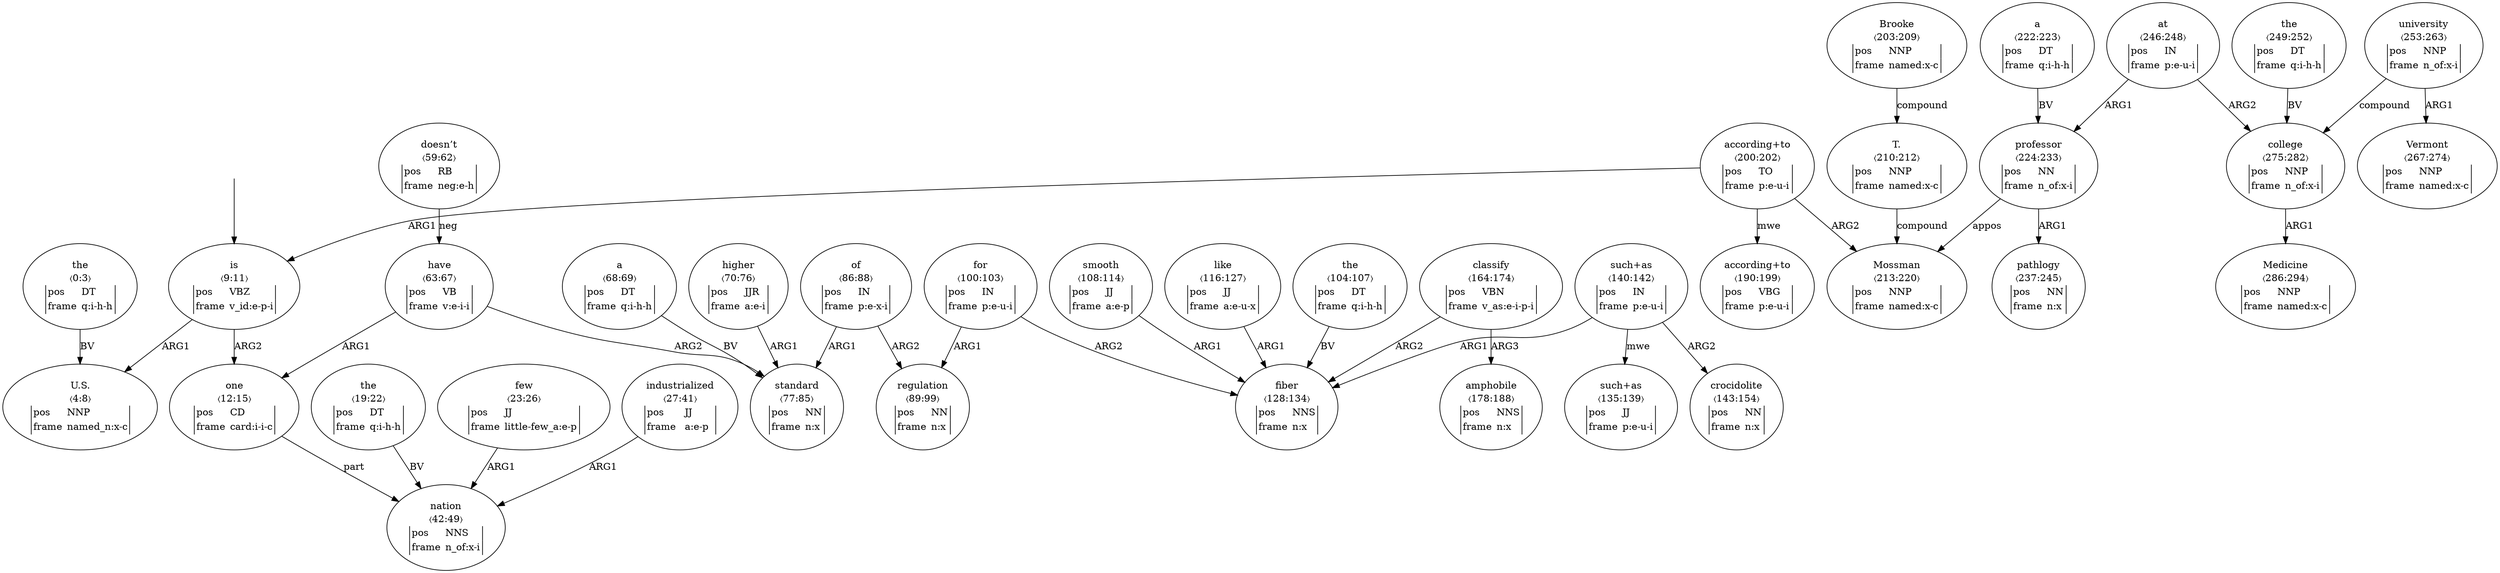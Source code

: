 digraph "20003020" {
  top [ style=invis ];
  top -> 2;
  0 [ label=<<table align="center" border="0" cellspacing="0"><tr><td colspan="2">the</td></tr><tr><td colspan="2">〈0:3〉</td></tr><tr><td sides="l" border="1" align="left">pos</td><td sides="r" border="1" align="left">DT</td></tr><tr><td sides="l" border="1" align="left">frame</td><td sides="r" border="1" align="left">q:i-h-h</td></tr></table>> ];
  1 [ label=<<table align="center" border="0" cellspacing="0"><tr><td colspan="2">U.S.</td></tr><tr><td colspan="2">〈4:8〉</td></tr><tr><td sides="l" border="1" align="left">pos</td><td sides="r" border="1" align="left">NNP</td></tr><tr><td sides="l" border="1" align="left">frame</td><td sides="r" border="1" align="left">named_n:x-c</td></tr></table>> ];
  2 [ label=<<table align="center" border="0" cellspacing="0"><tr><td colspan="2">is</td></tr><tr><td colspan="2">〈9:11〉</td></tr><tr><td sides="l" border="1" align="left">pos</td><td sides="r" border="1" align="left">VBZ</td></tr><tr><td sides="l" border="1" align="left">frame</td><td sides="r" border="1" align="left">v_id:e-p-i</td></tr></table>> ];
  3 [ label=<<table align="center" border="0" cellspacing="0"><tr><td colspan="2">one</td></tr><tr><td colspan="2">〈12:15〉</td></tr><tr><td sides="l" border="1" align="left">pos</td><td sides="r" border="1" align="left">CD</td></tr><tr><td sides="l" border="1" align="left">frame</td><td sides="r" border="1" align="left">card:i-i-c</td></tr></table>> ];
  5 [ label=<<table align="center" border="0" cellspacing="0"><tr><td colspan="2">the</td></tr><tr><td colspan="2">〈19:22〉</td></tr><tr><td sides="l" border="1" align="left">pos</td><td sides="r" border="1" align="left">DT</td></tr><tr><td sides="l" border="1" align="left">frame</td><td sides="r" border="1" align="left">q:i-h-h</td></tr></table>> ];
  6 [ label=<<table align="center" border="0" cellspacing="0"><tr><td colspan="2">few</td></tr><tr><td colspan="2">〈23:26〉</td></tr><tr><td sides="l" border="1" align="left">pos</td><td sides="r" border="1" align="left">JJ</td></tr><tr><td sides="l" border="1" align="left">frame</td><td sides="r" border="1" align="left">little-few_a:e-p</td></tr></table>> ];
  7 [ label=<<table align="center" border="0" cellspacing="0"><tr><td colspan="2">industrialized</td></tr><tr><td colspan="2">〈27:41〉</td></tr><tr><td sides="l" border="1" align="left">pos</td><td sides="r" border="1" align="left">JJ</td></tr><tr><td sides="l" border="1" align="left">frame</td><td sides="r" border="1" align="left">a:e-p</td></tr></table>> ];
  8 [ label=<<table align="center" border="0" cellspacing="0"><tr><td colspan="2">nation</td></tr><tr><td colspan="2">〈42:49〉</td></tr><tr><td sides="l" border="1" align="left">pos</td><td sides="r" border="1" align="left">NNS</td></tr><tr><td sides="l" border="1" align="left">frame</td><td sides="r" border="1" align="left">n_of:x-i</td></tr></table>> ];
  11 [ label=<<table align="center" border="0" cellspacing="0"><tr><td colspan="2">doesn’t</td></tr><tr><td colspan="2">〈59:62〉</td></tr><tr><td sides="l" border="1" align="left">pos</td><td sides="r" border="1" align="left">RB</td></tr><tr><td sides="l" border="1" align="left">frame</td><td sides="r" border="1" align="left">neg:e-h</td></tr></table>> ];
  12 [ label=<<table align="center" border="0" cellspacing="0"><tr><td colspan="2">have</td></tr><tr><td colspan="2">〈63:67〉</td></tr><tr><td sides="l" border="1" align="left">pos</td><td sides="r" border="1" align="left">VB</td></tr><tr><td sides="l" border="1" align="left">frame</td><td sides="r" border="1" align="left">v:e-i-i</td></tr></table>> ];
  13 [ label=<<table align="center" border="0" cellspacing="0"><tr><td colspan="2">a</td></tr><tr><td colspan="2">〈68:69〉</td></tr><tr><td sides="l" border="1" align="left">pos</td><td sides="r" border="1" align="left">DT</td></tr><tr><td sides="l" border="1" align="left">frame</td><td sides="r" border="1" align="left">q:i-h-h</td></tr></table>> ];
  14 [ label=<<table align="center" border="0" cellspacing="0"><tr><td colspan="2">higher</td></tr><tr><td colspan="2">〈70:76〉</td></tr><tr><td sides="l" border="1" align="left">pos</td><td sides="r" border="1" align="left">JJR</td></tr><tr><td sides="l" border="1" align="left">frame</td><td sides="r" border="1" align="left">a:e-i</td></tr></table>> ];
  15 [ label=<<table align="center" border="0" cellspacing="0"><tr><td colspan="2">standard</td></tr><tr><td colspan="2">〈77:85〉</td></tr><tr><td sides="l" border="1" align="left">pos</td><td sides="r" border="1" align="left">NN</td></tr><tr><td sides="l" border="1" align="left">frame</td><td sides="r" border="1" align="left">n:x</td></tr></table>> ];
  16 [ label=<<table align="center" border="0" cellspacing="0"><tr><td colspan="2">of</td></tr><tr><td colspan="2">〈86:88〉</td></tr><tr><td sides="l" border="1" align="left">pos</td><td sides="r" border="1" align="left">IN</td></tr><tr><td sides="l" border="1" align="left">frame</td><td sides="r" border="1" align="left">p:e-x-i</td></tr></table>> ];
  17 [ label=<<table align="center" border="0" cellspacing="0"><tr><td colspan="2">regulation</td></tr><tr><td colspan="2">〈89:99〉</td></tr><tr><td sides="l" border="1" align="left">pos</td><td sides="r" border="1" align="left">NN</td></tr><tr><td sides="l" border="1" align="left">frame</td><td sides="r" border="1" align="left">n:x</td></tr></table>> ];
  18 [ label=<<table align="center" border="0" cellspacing="0"><tr><td colspan="2">for</td></tr><tr><td colspan="2">〈100:103〉</td></tr><tr><td sides="l" border="1" align="left">pos</td><td sides="r" border="1" align="left">IN</td></tr><tr><td sides="l" border="1" align="left">frame</td><td sides="r" border="1" align="left">p:e-u-i</td></tr></table>> ];
  19 [ label=<<table align="center" border="0" cellspacing="0"><tr><td colspan="2">the</td></tr><tr><td colspan="2">〈104:107〉</td></tr><tr><td sides="l" border="1" align="left">pos</td><td sides="r" border="1" align="left">DT</td></tr><tr><td sides="l" border="1" align="left">frame</td><td sides="r" border="1" align="left">q:i-h-h</td></tr></table>> ];
  20 [ label=<<table align="center" border="0" cellspacing="0"><tr><td colspan="2">smooth</td></tr><tr><td colspan="2">〈108:114〉</td></tr><tr><td sides="l" border="1" align="left">pos</td><td sides="r" border="1" align="left">JJ</td></tr><tr><td sides="l" border="1" align="left">frame</td><td sides="r" border="1" align="left">a:e-p</td></tr></table>> ];
  22 [ label=<<table align="center" border="0" cellspacing="0"><tr><td colspan="2">like</td></tr><tr><td colspan="2">〈116:127〉</td></tr><tr><td sides="l" border="1" align="left">pos</td><td sides="r" border="1" align="left">JJ</td></tr><tr><td sides="l" border="1" align="left">frame</td><td sides="r" border="1" align="left">a:e-u-x</td></tr></table>> ];
  23 [ label=<<table align="center" border="0" cellspacing="0"><tr><td colspan="2">fiber</td></tr><tr><td colspan="2">〈128:134〉</td></tr><tr><td sides="l" border="1" align="left">pos</td><td sides="r" border="1" align="left">NNS</td></tr><tr><td sides="l" border="1" align="left">frame</td><td sides="r" border="1" align="left">n:x</td></tr></table>> ];
  24 [ label=<<table align="center" border="0" cellspacing="0"><tr><td colspan="2">such+as</td></tr><tr><td colspan="2">〈135:139〉</td></tr><tr><td sides="l" border="1" align="left">pos</td><td sides="r" border="1" align="left">JJ</td></tr><tr><td sides="l" border="1" align="left">frame</td><td sides="r" border="1" align="left">p:e-u-i</td></tr></table>> ];
  25 [ label=<<table align="center" border="0" cellspacing="0"><tr><td colspan="2">such+as</td></tr><tr><td colspan="2">〈140:142〉</td></tr><tr><td sides="l" border="1" align="left">pos</td><td sides="r" border="1" align="left">IN</td></tr><tr><td sides="l" border="1" align="left">frame</td><td sides="r" border="1" align="left">p:e-u-i</td></tr></table>> ];
  26 [ label=<<table align="center" border="0" cellspacing="0"><tr><td colspan="2">crocidolite</td></tr><tr><td colspan="2">〈143:154〉</td></tr><tr><td sides="l" border="1" align="left">pos</td><td sides="r" border="1" align="left">NN</td></tr><tr><td sides="l" border="1" align="left">frame</td><td sides="r" border="1" align="left">n:x</td></tr></table>> ];
  29 [ label=<<table align="center" border="0" cellspacing="0"><tr><td colspan="2">classify</td></tr><tr><td colspan="2">〈164:174〉</td></tr><tr><td sides="l" border="1" align="left">pos</td><td sides="r" border="1" align="left">VBN</td></tr><tr><td sides="l" border="1" align="left">frame</td><td sides="r" border="1" align="left">v_as:e-i-p-i</td></tr></table>> ];
  31 [ label=<<table align="center" border="0" cellspacing="0"><tr><td colspan="2">amphobile</td></tr><tr><td colspan="2">〈178:188〉</td></tr><tr><td sides="l" border="1" align="left">pos</td><td sides="r" border="1" align="left">NNS</td></tr><tr><td sides="l" border="1" align="left">frame</td><td sides="r" border="1" align="left">n:x</td></tr></table>> ];
  33 [ label=<<table align="center" border="0" cellspacing="0"><tr><td colspan="2">according+to</td></tr><tr><td colspan="2">〈190:199〉</td></tr><tr><td sides="l" border="1" align="left">pos</td><td sides="r" border="1" align="left">VBG</td></tr><tr><td sides="l" border="1" align="left">frame</td><td sides="r" border="1" align="left">p:e-u-i</td></tr></table>> ];
  34 [ label=<<table align="center" border="0" cellspacing="0"><tr><td colspan="2">according+to</td></tr><tr><td colspan="2">〈200:202〉</td></tr><tr><td sides="l" border="1" align="left">pos</td><td sides="r" border="1" align="left">TO</td></tr><tr><td sides="l" border="1" align="left">frame</td><td sides="r" border="1" align="left">p:e-u-i</td></tr></table>> ];
  35 [ label=<<table align="center" border="0" cellspacing="0"><tr><td colspan="2">Brooke</td></tr><tr><td colspan="2">〈203:209〉</td></tr><tr><td sides="l" border="1" align="left">pos</td><td sides="r" border="1" align="left">NNP</td></tr><tr><td sides="l" border="1" align="left">frame</td><td sides="r" border="1" align="left">named:x-c</td></tr></table>> ];
  36 [ label=<<table align="center" border="0" cellspacing="0"><tr><td colspan="2">T.</td></tr><tr><td colspan="2">〈210:212〉</td></tr><tr><td sides="l" border="1" align="left">pos</td><td sides="r" border="1" align="left">NNP</td></tr><tr><td sides="l" border="1" align="left">frame</td><td sides="r" border="1" align="left">named:x-c</td></tr></table>> ];
  37 [ label=<<table align="center" border="0" cellspacing="0"><tr><td colspan="2">Mossman</td></tr><tr><td colspan="2">〈213:220〉</td></tr><tr><td sides="l" border="1" align="left">pos</td><td sides="r" border="1" align="left">NNP</td></tr><tr><td sides="l" border="1" align="left">frame</td><td sides="r" border="1" align="left">named:x-c</td></tr></table>> ];
  39 [ label=<<table align="center" border="0" cellspacing="0"><tr><td colspan="2">a</td></tr><tr><td colspan="2">〈222:223〉</td></tr><tr><td sides="l" border="1" align="left">pos</td><td sides="r" border="1" align="left">DT</td></tr><tr><td sides="l" border="1" align="left">frame</td><td sides="r" border="1" align="left">q:i-h-h</td></tr></table>> ];
  40 [ label=<<table align="center" border="0" cellspacing="0"><tr><td colspan="2">professor</td></tr><tr><td colspan="2">〈224:233〉</td></tr><tr><td sides="l" border="1" align="left">pos</td><td sides="r" border="1" align="left">NN</td></tr><tr><td sides="l" border="1" align="left">frame</td><td sides="r" border="1" align="left">n_of:x-i</td></tr></table>> ];
  42 [ label=<<table align="center" border="0" cellspacing="0"><tr><td colspan="2">pathlogy</td></tr><tr><td colspan="2">〈237:245〉</td></tr><tr><td sides="l" border="1" align="left">pos</td><td sides="r" border="1" align="left">NN</td></tr><tr><td sides="l" border="1" align="left">frame</td><td sides="r" border="1" align="left">n:x</td></tr></table>> ];
  43 [ label=<<table align="center" border="0" cellspacing="0"><tr><td colspan="2">at</td></tr><tr><td colspan="2">〈246:248〉</td></tr><tr><td sides="l" border="1" align="left">pos</td><td sides="r" border="1" align="left">IN</td></tr><tr><td sides="l" border="1" align="left">frame</td><td sides="r" border="1" align="left">p:e-u-i</td></tr></table>> ];
  44 [ label=<<table align="center" border="0" cellspacing="0"><tr><td colspan="2">the</td></tr><tr><td colspan="2">〈249:252〉</td></tr><tr><td sides="l" border="1" align="left">pos</td><td sides="r" border="1" align="left">DT</td></tr><tr><td sides="l" border="1" align="left">frame</td><td sides="r" border="1" align="left">q:i-h-h</td></tr></table>> ];
  45 [ label=<<table align="center" border="0" cellspacing="0"><tr><td colspan="2">university</td></tr><tr><td colspan="2">〈253:263〉</td></tr><tr><td sides="l" border="1" align="left">pos</td><td sides="r" border="1" align="left">NNP</td></tr><tr><td sides="l" border="1" align="left">frame</td><td sides="r" border="1" align="left">n_of:x-i</td></tr></table>> ];
  47 [ label=<<table align="center" border="0" cellspacing="0"><tr><td colspan="2">Vermont</td></tr><tr><td colspan="2">〈267:274〉</td></tr><tr><td sides="l" border="1" align="left">pos</td><td sides="r" border="1" align="left">NNP</td></tr><tr><td sides="l" border="1" align="left">frame</td><td sides="r" border="1" align="left">named:x-c</td></tr></table>> ];
  48 [ label=<<table align="center" border="0" cellspacing="0"><tr><td colspan="2">college</td></tr><tr><td colspan="2">〈275:282〉</td></tr><tr><td sides="l" border="1" align="left">pos</td><td sides="r" border="1" align="left">NNP</td></tr><tr><td sides="l" border="1" align="left">frame</td><td sides="r" border="1" align="left">n_of:x-i</td></tr></table>> ];
  50 [ label=<<table align="center" border="0" cellspacing="0"><tr><td colspan="2">Medicine</td></tr><tr><td colspan="2">〈286:294〉</td></tr><tr><td sides="l" border="1" align="left">pos</td><td sides="r" border="1" align="left">NNP</td></tr><tr><td sides="l" border="1" align="left">frame</td><td sides="r" border="1" align="left">named:x-c</td></tr></table>> ];
  48 -> 50 [ label="ARG1" ];
  7 -> 8 [ label="ARG1" ];
  2 -> 1 [ label="ARG1" ];
  45 -> 48 [ label="compound" ];
  3 -> 8 [ label="part" ];
  35 -> 36 [ label="compound" ];
  18 -> 23 [ label="ARG2" ];
  22 -> 23 [ label="ARG1" ];
  34 -> 33 [ label="mwe" ];
  6 -> 8 [ label="ARG1" ];
  34 -> 2 [ label="ARG1" ];
  16 -> 15 [ label="ARG1" ];
  29 -> 31 [ label="ARG3" ];
  43 -> 48 [ label="ARG2" ];
  40 -> 37 [ label="appos" ];
  14 -> 15 [ label="ARG1" ];
  13 -> 15 [ label="BV" ];
  25 -> 23 [ label="ARG1" ];
  5 -> 8 [ label="BV" ];
  18 -> 17 [ label="ARG1" ];
  25 -> 26 [ label="ARG2" ];
  0 -> 1 [ label="BV" ];
  11 -> 12 [ label="neg" ];
  12 -> 15 [ label="ARG2" ];
  44 -> 48 [ label="BV" ];
  25 -> 24 [ label="mwe" ];
  16 -> 17 [ label="ARG2" ];
  19 -> 23 [ label="BV" ];
  43 -> 40 [ label="ARG1" ];
  45 -> 47 [ label="ARG1" ];
  39 -> 40 [ label="BV" ];
  2 -> 3 [ label="ARG2" ];
  40 -> 42 [ label="ARG1" ];
  20 -> 23 [ label="ARG1" ];
  12 -> 3 [ label="ARG1" ];
  29 -> 23 [ label="ARG2" ];
  36 -> 37 [ label="compound" ];
  34 -> 37 [ label="ARG2" ];
}

